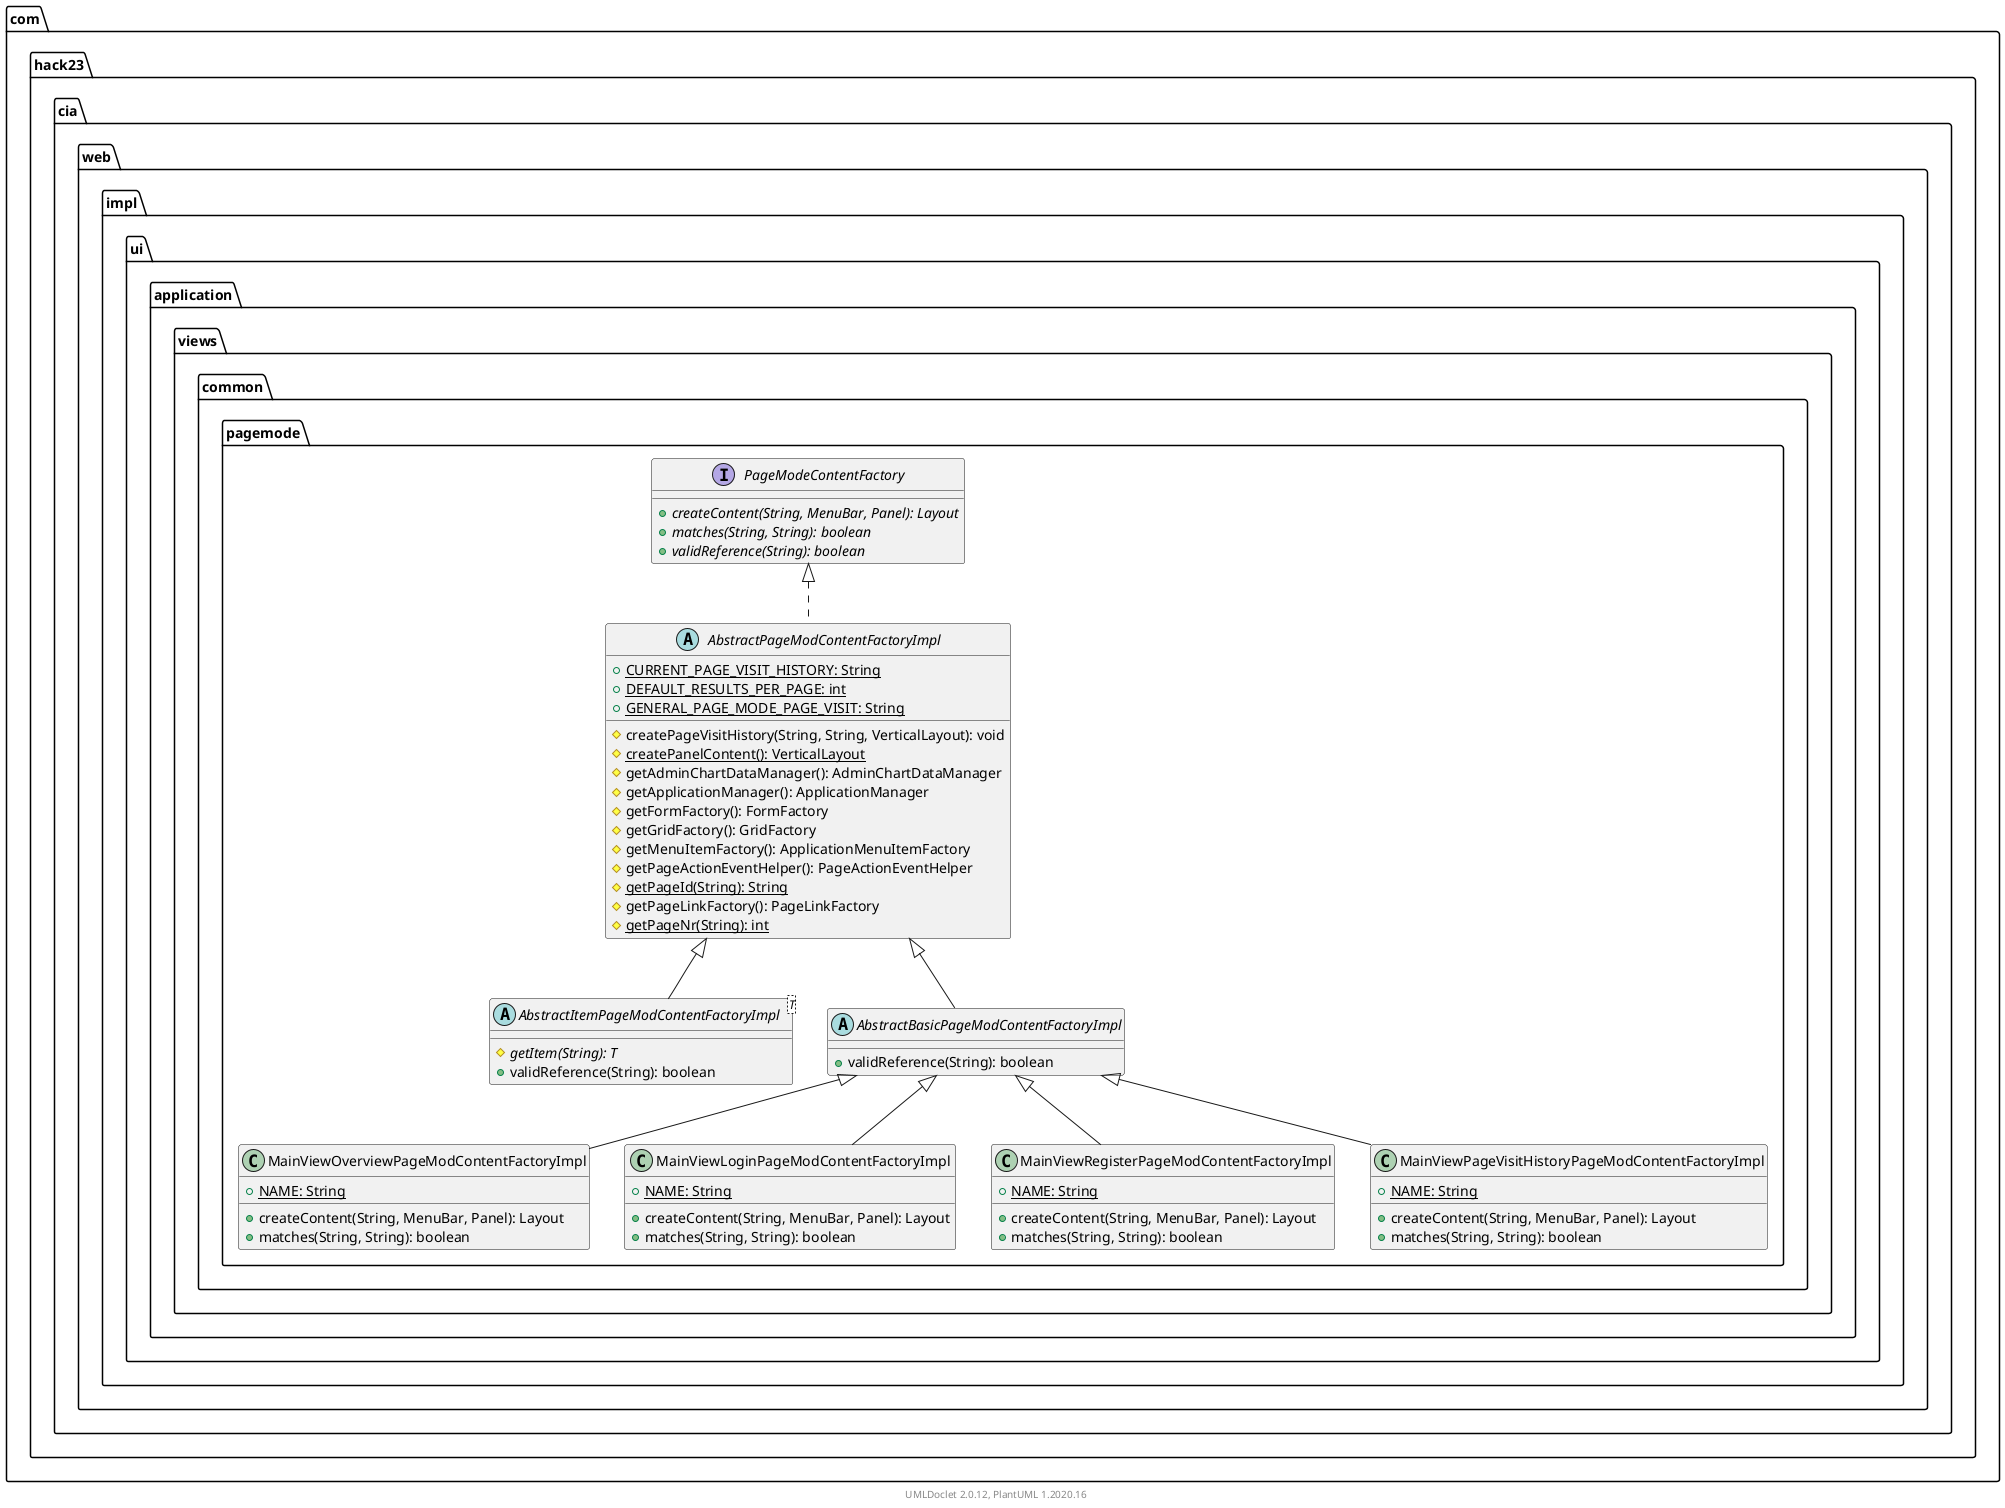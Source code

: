 @startuml
    namespace com.hack23.cia.web.impl.ui.application.views.common.pagemode {

        abstract class AbstractItemPageModContentFactoryImpl<T> [[AbstractItemPageModContentFactoryImpl.html]] {
            {abstract} #getItem(String): T
            +validReference(String): boolean
        }

        class MainViewOverviewPageModContentFactoryImpl [[MainViewOverviewPageModContentFactoryImpl.html]] {
            {static} +NAME: String
            +createContent(String, MenuBar, Panel): Layout
            +matches(String, String): boolean
        }

        interface PageModeContentFactory [[PageModeContentFactory.html]] {
            {abstract} +createContent(String, MenuBar, Panel): Layout
            {abstract} +matches(String, String): boolean
            {abstract} +validReference(String): boolean
        }

        class MainViewLoginPageModContentFactoryImpl [[MainViewLoginPageModContentFactoryImpl.html]] {
            {static} +NAME: String
            +createContent(String, MenuBar, Panel): Layout
            +matches(String, String): boolean
        }

        class MainViewRegisterPageModContentFactoryImpl [[MainViewRegisterPageModContentFactoryImpl.html]] {
            {static} +NAME: String
            +createContent(String, MenuBar, Panel): Layout
            +matches(String, String): boolean
        }

        abstract class AbstractBasicPageModContentFactoryImpl [[AbstractBasicPageModContentFactoryImpl.html]] {
            +validReference(String): boolean
        }

        abstract class AbstractPageModContentFactoryImpl [[AbstractPageModContentFactoryImpl.html]] {
            {static} +CURRENT_PAGE_VISIT_HISTORY: String
            {static} +DEFAULT_RESULTS_PER_PAGE: int
            {static} +GENERAL_PAGE_MODE_PAGE_VISIT: String
            #createPageVisitHistory(String, String, VerticalLayout): void
            {static} #createPanelContent(): VerticalLayout
            #getAdminChartDataManager(): AdminChartDataManager
            #getApplicationManager(): ApplicationManager
            #getFormFactory(): FormFactory
            #getGridFactory(): GridFactory
            #getMenuItemFactory(): ApplicationMenuItemFactory
            #getPageActionEventHelper(): PageActionEventHelper
            {static} #getPageId(String): String
            #getPageLinkFactory(): PageLinkFactory
            {static} #getPageNr(String): int
        }

        class MainViewPageVisitHistoryPageModContentFactoryImpl [[MainViewPageVisitHistoryPageModContentFactoryImpl.html]] {
            {static} +NAME: String
            +createContent(String, MenuBar, Panel): Layout
            +matches(String, String): boolean
        }

        AbstractPageModContentFactoryImpl <|-- AbstractItemPageModContentFactoryImpl
        AbstractBasicPageModContentFactoryImpl <|-- MainViewOverviewPageModContentFactoryImpl
        AbstractBasicPageModContentFactoryImpl <|-- MainViewLoginPageModContentFactoryImpl
        AbstractBasicPageModContentFactoryImpl <|-- MainViewRegisterPageModContentFactoryImpl
        AbstractPageModContentFactoryImpl <|-- AbstractBasicPageModContentFactoryImpl
        PageModeContentFactory <|.. AbstractPageModContentFactoryImpl
        AbstractBasicPageModContentFactoryImpl <|-- MainViewPageVisitHistoryPageModContentFactoryImpl
    }

    center footer UMLDoclet 2.0.12, PlantUML 1.2020.16
@enduml
